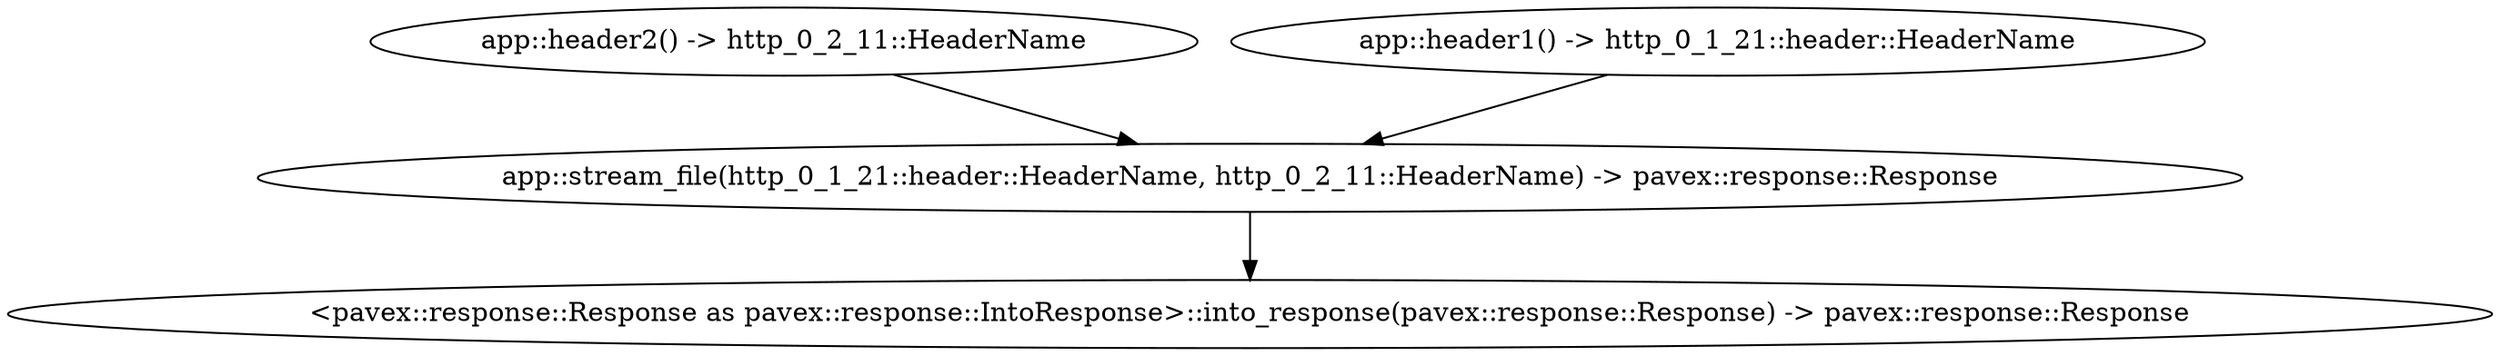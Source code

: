 digraph "GET /home - 0" {
    0 [ label = "app::stream_file(http_0_1_21::header::HeaderName, http_0_2_11::HeaderName) -> pavex::response::Response"]
    1 [ label = "app::header2() -> http_0_2_11::HeaderName"]
    2 [ label = "app::header1() -> http_0_1_21::header::HeaderName"]
    3 [ label = "<pavex::response::Response as pavex::response::IntoResponse>::into_response(pavex::response::Response) -> pavex::response::Response"]
    1 -> 0 [ ]
    2 -> 0 [ ]
    0 -> 3 [ ]
}

digraph "* /home - 0" {
    0 [ label = "pavex::router::default_fallback(&pavex::extract::route::AllowedMethods) -> pavex::response::Response"]
    2 [ label = "<pavex::response::Response as pavex::response::IntoResponse>::into_response(pavex::response::Response) -> pavex::response::Response"]
    3 [ label = "&pavex::extract::route::AllowedMethods"]
    0 -> 2 [ ]
    3 -> 0 [ ]
}

digraph app_state {
    0 [ label = "crate::ApplicationState() -> crate::ApplicationState"]
}